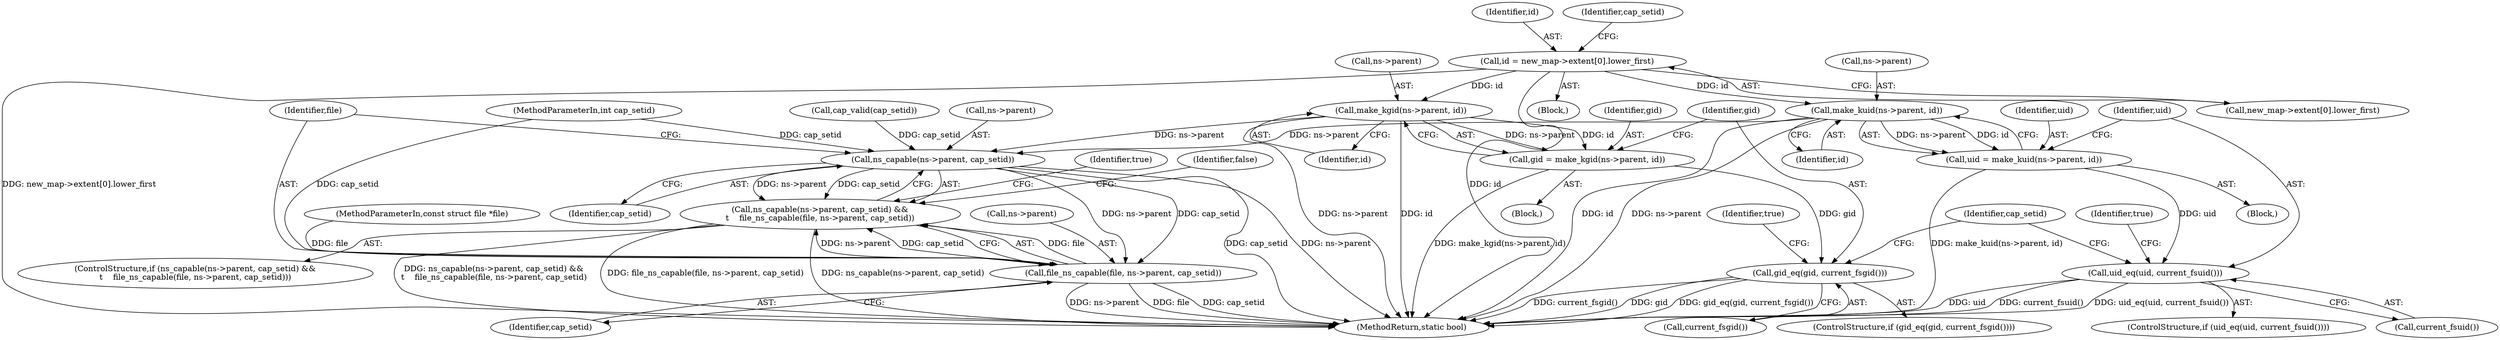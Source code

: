 digraph "0_linux_e3211c120a85b792978bcb4be7b2886df18d27f0@array" {
"1000127" [label="(Call,id = new_map->extent[0].lower_first)"];
"1000144" [label="(Call,make_kuid(ns->parent, id))"];
"1000142" [label="(Call,uid = make_kuid(ns->parent, id))"];
"1000150" [label="(Call,uid_eq(uid, current_fsuid()))"];
"1000183" [label="(Call,ns_capable(ns->parent, cap_setid))"];
"1000182" [label="(Call,ns_capable(ns->parent, cap_setid) &&\n\t    file_ns_capable(file, ns->parent, cap_setid))"];
"1000188" [label="(Call,file_ns_capable(file, ns->parent, cap_setid))"];
"1000164" [label="(Call,make_kgid(ns->parent, id))"];
"1000162" [label="(Call,gid = make_kgid(ns->parent, id))"];
"1000170" [label="(Call,gid_eq(gid, current_fsgid()))"];
"1000143" [label="(Identifier,uid)"];
"1000190" [label="(Call,ns->parent)"];
"1000177" [label="(Call,cap_valid(cap_setid))"];
"1000128" [label="(Identifier,id)"];
"1000168" [label="(Identifier,id)"];
"1000150" [label="(Call,uid_eq(uid, current_fsuid()))"];
"1000184" [label="(Call,ns->parent)"];
"1000195" [label="(Identifier,true)"];
"1000125" [label="(Block,)"];
"1000152" [label="(Call,current_fsuid())"];
"1000164" [label="(Call,make_kgid(ns->parent, id))"];
"1000182" [label="(Call,ns_capable(ns->parent, cap_setid) &&\n\t    file_ns_capable(file, ns->parent, cap_setid))"];
"1000174" [label="(Identifier,true)"];
"1000198" [label="(MethodReturn,static bool)"];
"1000142" [label="(Call,uid = make_kuid(ns->parent, id))"];
"1000140" [label="(Block,)"];
"1000162" [label="(Call,gid = make_kgid(ns->parent, id))"];
"1000187" [label="(Identifier,cap_setid)"];
"1000145" [label="(Call,ns->parent)"];
"1000129" [label="(Call,new_map->extent[0].lower_first)"];
"1000171" [label="(Identifier,gid)"];
"1000138" [label="(Identifier,cap_setid)"];
"1000183" [label="(Call,ns_capable(ns->parent, cap_setid))"];
"1000127" [label="(Call,id = new_map->extent[0].lower_first)"];
"1000178" [label="(Identifier,cap_setid)"];
"1000144" [label="(Call,make_kuid(ns->parent, id))"];
"1000197" [label="(Identifier,false)"];
"1000189" [label="(Identifier,file)"];
"1000170" [label="(Call,gid_eq(gid, current_fsgid()))"];
"1000106" [label="(MethodParameterIn,int cap_setid)"];
"1000148" [label="(Identifier,id)"];
"1000149" [label="(ControlStructure,if (uid_eq(uid, current_fsuid())))"];
"1000163" [label="(Identifier,gid)"];
"1000154" [label="(Identifier,true)"];
"1000188" [label="(Call,file_ns_capable(file, ns->parent, cap_setid))"];
"1000172" [label="(Call,current_fsgid())"];
"1000160" [label="(Block,)"];
"1000181" [label="(ControlStructure,if (ns_capable(ns->parent, cap_setid) &&\n\t    file_ns_capable(file, ns->parent, cap_setid)))"];
"1000193" [label="(Identifier,cap_setid)"];
"1000104" [label="(MethodParameterIn,const struct file *file)"];
"1000151" [label="(Identifier,uid)"];
"1000169" [label="(ControlStructure,if (gid_eq(gid, current_fsgid())))"];
"1000165" [label="(Call,ns->parent)"];
"1000127" -> "1000125"  [label="AST: "];
"1000127" -> "1000129"  [label="CFG: "];
"1000128" -> "1000127"  [label="AST: "];
"1000129" -> "1000127"  [label="AST: "];
"1000138" -> "1000127"  [label="CFG: "];
"1000127" -> "1000198"  [label="DDG: new_map->extent[0].lower_first"];
"1000127" -> "1000198"  [label="DDG: id"];
"1000127" -> "1000144"  [label="DDG: id"];
"1000127" -> "1000164"  [label="DDG: id"];
"1000144" -> "1000142"  [label="AST: "];
"1000144" -> "1000148"  [label="CFG: "];
"1000145" -> "1000144"  [label="AST: "];
"1000148" -> "1000144"  [label="AST: "];
"1000142" -> "1000144"  [label="CFG: "];
"1000144" -> "1000198"  [label="DDG: id"];
"1000144" -> "1000198"  [label="DDG: ns->parent"];
"1000144" -> "1000142"  [label="DDG: ns->parent"];
"1000144" -> "1000142"  [label="DDG: id"];
"1000144" -> "1000183"  [label="DDG: ns->parent"];
"1000142" -> "1000140"  [label="AST: "];
"1000143" -> "1000142"  [label="AST: "];
"1000151" -> "1000142"  [label="CFG: "];
"1000142" -> "1000198"  [label="DDG: make_kuid(ns->parent, id)"];
"1000142" -> "1000150"  [label="DDG: uid"];
"1000150" -> "1000149"  [label="AST: "];
"1000150" -> "1000152"  [label="CFG: "];
"1000151" -> "1000150"  [label="AST: "];
"1000152" -> "1000150"  [label="AST: "];
"1000154" -> "1000150"  [label="CFG: "];
"1000178" -> "1000150"  [label="CFG: "];
"1000150" -> "1000198"  [label="DDG: uid"];
"1000150" -> "1000198"  [label="DDG: current_fsuid()"];
"1000150" -> "1000198"  [label="DDG: uid_eq(uid, current_fsuid())"];
"1000183" -> "1000182"  [label="AST: "];
"1000183" -> "1000187"  [label="CFG: "];
"1000184" -> "1000183"  [label="AST: "];
"1000187" -> "1000183"  [label="AST: "];
"1000189" -> "1000183"  [label="CFG: "];
"1000182" -> "1000183"  [label="CFG: "];
"1000183" -> "1000198"  [label="DDG: cap_setid"];
"1000183" -> "1000198"  [label="DDG: ns->parent"];
"1000183" -> "1000182"  [label="DDG: ns->parent"];
"1000183" -> "1000182"  [label="DDG: cap_setid"];
"1000164" -> "1000183"  [label="DDG: ns->parent"];
"1000177" -> "1000183"  [label="DDG: cap_setid"];
"1000106" -> "1000183"  [label="DDG: cap_setid"];
"1000183" -> "1000188"  [label="DDG: ns->parent"];
"1000183" -> "1000188"  [label="DDG: cap_setid"];
"1000182" -> "1000181"  [label="AST: "];
"1000182" -> "1000188"  [label="CFG: "];
"1000188" -> "1000182"  [label="AST: "];
"1000195" -> "1000182"  [label="CFG: "];
"1000197" -> "1000182"  [label="CFG: "];
"1000182" -> "1000198"  [label="DDG: ns_capable(ns->parent, cap_setid) &&\n\t    file_ns_capable(file, ns->parent, cap_setid)"];
"1000182" -> "1000198"  [label="DDG: file_ns_capable(file, ns->parent, cap_setid)"];
"1000182" -> "1000198"  [label="DDG: ns_capable(ns->parent, cap_setid)"];
"1000188" -> "1000182"  [label="DDG: file"];
"1000188" -> "1000182"  [label="DDG: ns->parent"];
"1000188" -> "1000182"  [label="DDG: cap_setid"];
"1000188" -> "1000193"  [label="CFG: "];
"1000189" -> "1000188"  [label="AST: "];
"1000190" -> "1000188"  [label="AST: "];
"1000193" -> "1000188"  [label="AST: "];
"1000188" -> "1000198"  [label="DDG: ns->parent"];
"1000188" -> "1000198"  [label="DDG: file"];
"1000188" -> "1000198"  [label="DDG: cap_setid"];
"1000104" -> "1000188"  [label="DDG: file"];
"1000106" -> "1000188"  [label="DDG: cap_setid"];
"1000164" -> "1000162"  [label="AST: "];
"1000164" -> "1000168"  [label="CFG: "];
"1000165" -> "1000164"  [label="AST: "];
"1000168" -> "1000164"  [label="AST: "];
"1000162" -> "1000164"  [label="CFG: "];
"1000164" -> "1000198"  [label="DDG: ns->parent"];
"1000164" -> "1000198"  [label="DDG: id"];
"1000164" -> "1000162"  [label="DDG: ns->parent"];
"1000164" -> "1000162"  [label="DDG: id"];
"1000162" -> "1000160"  [label="AST: "];
"1000163" -> "1000162"  [label="AST: "];
"1000171" -> "1000162"  [label="CFG: "];
"1000162" -> "1000198"  [label="DDG: make_kgid(ns->parent, id)"];
"1000162" -> "1000170"  [label="DDG: gid"];
"1000170" -> "1000169"  [label="AST: "];
"1000170" -> "1000172"  [label="CFG: "];
"1000171" -> "1000170"  [label="AST: "];
"1000172" -> "1000170"  [label="AST: "];
"1000174" -> "1000170"  [label="CFG: "];
"1000178" -> "1000170"  [label="CFG: "];
"1000170" -> "1000198"  [label="DDG: current_fsgid()"];
"1000170" -> "1000198"  [label="DDG: gid"];
"1000170" -> "1000198"  [label="DDG: gid_eq(gid, current_fsgid())"];
}
